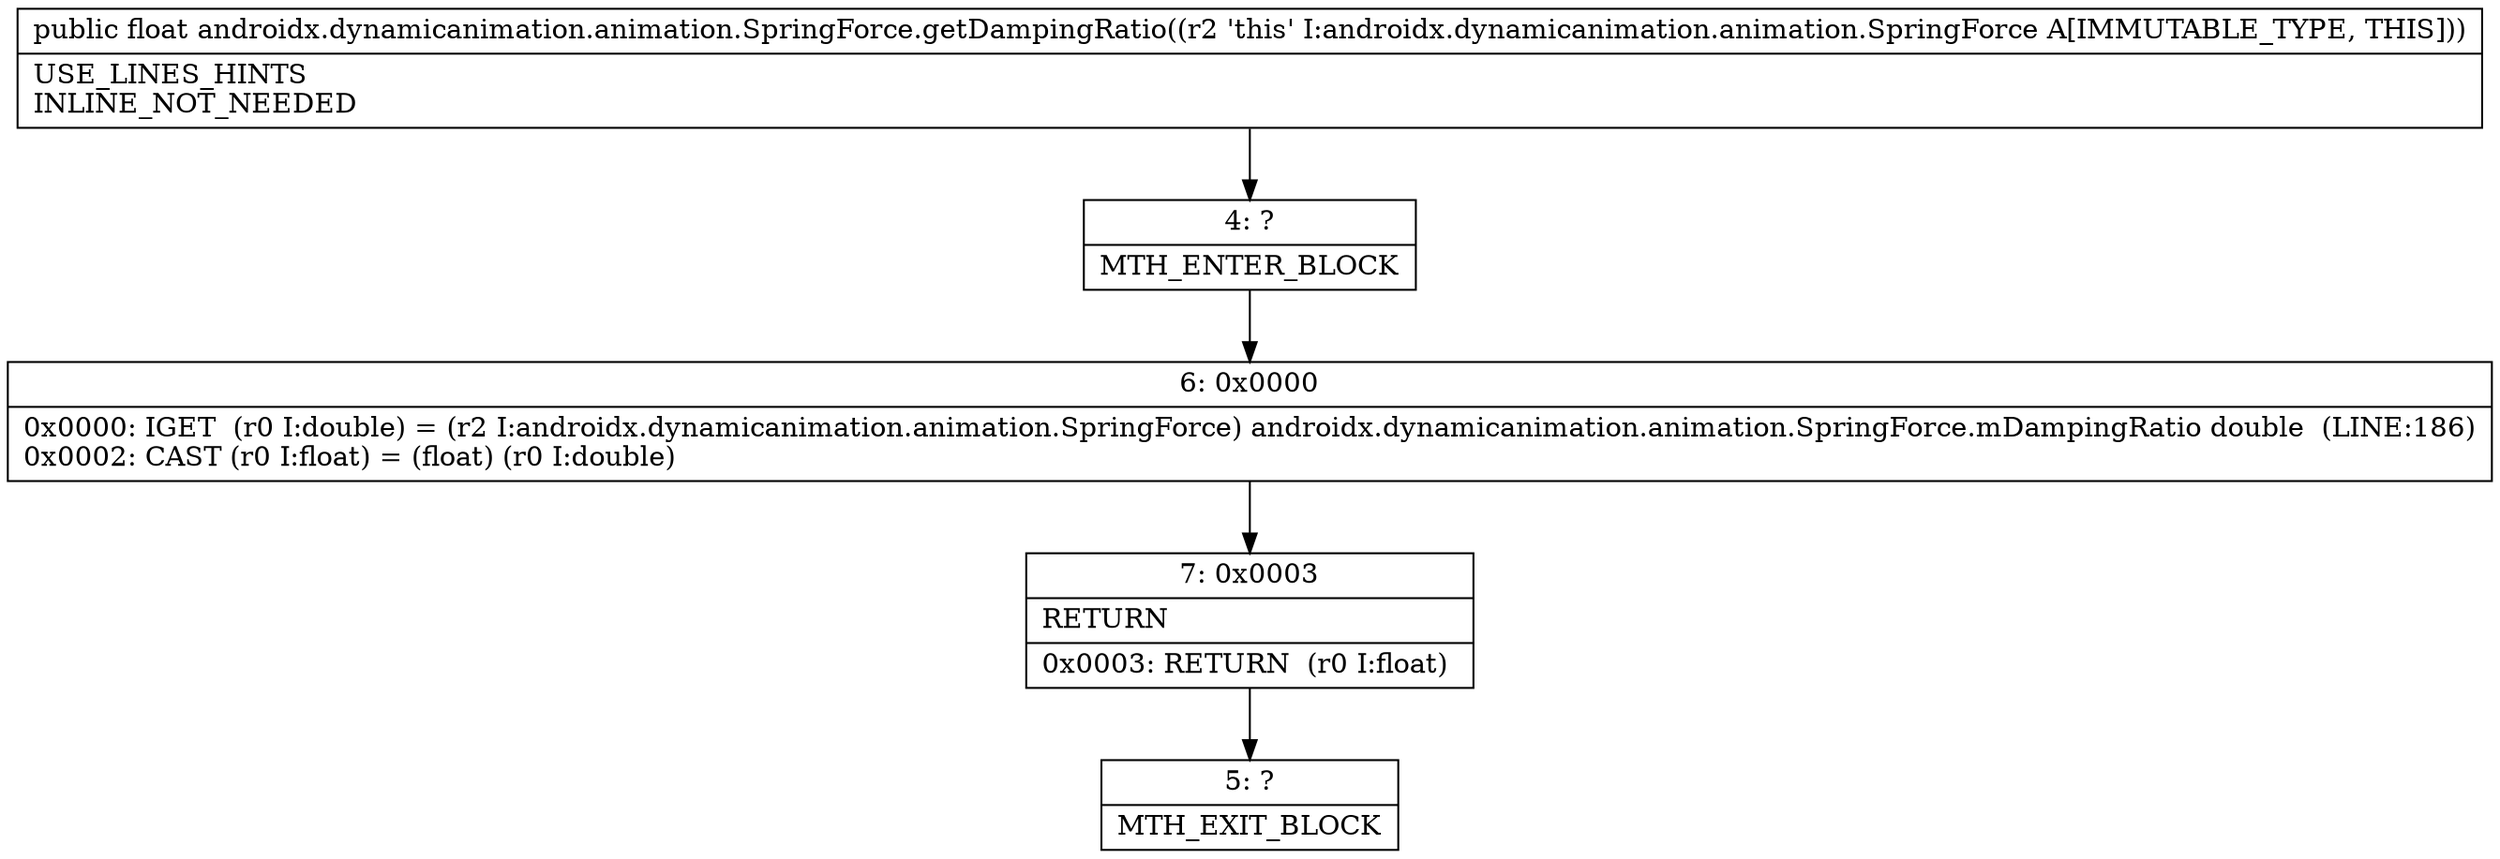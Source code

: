 digraph "CFG forandroidx.dynamicanimation.animation.SpringForce.getDampingRatio()F" {
Node_4 [shape=record,label="{4\:\ ?|MTH_ENTER_BLOCK\l}"];
Node_6 [shape=record,label="{6\:\ 0x0000|0x0000: IGET  (r0 I:double) = (r2 I:androidx.dynamicanimation.animation.SpringForce) androidx.dynamicanimation.animation.SpringForce.mDampingRatio double  (LINE:186)\l0x0002: CAST (r0 I:float) = (float) (r0 I:double) \l}"];
Node_7 [shape=record,label="{7\:\ 0x0003|RETURN\l|0x0003: RETURN  (r0 I:float) \l}"];
Node_5 [shape=record,label="{5\:\ ?|MTH_EXIT_BLOCK\l}"];
MethodNode[shape=record,label="{public float androidx.dynamicanimation.animation.SpringForce.getDampingRatio((r2 'this' I:androidx.dynamicanimation.animation.SpringForce A[IMMUTABLE_TYPE, THIS]))  | USE_LINES_HINTS\lINLINE_NOT_NEEDED\l}"];
MethodNode -> Node_4;Node_4 -> Node_6;
Node_6 -> Node_7;
Node_7 -> Node_5;
}

